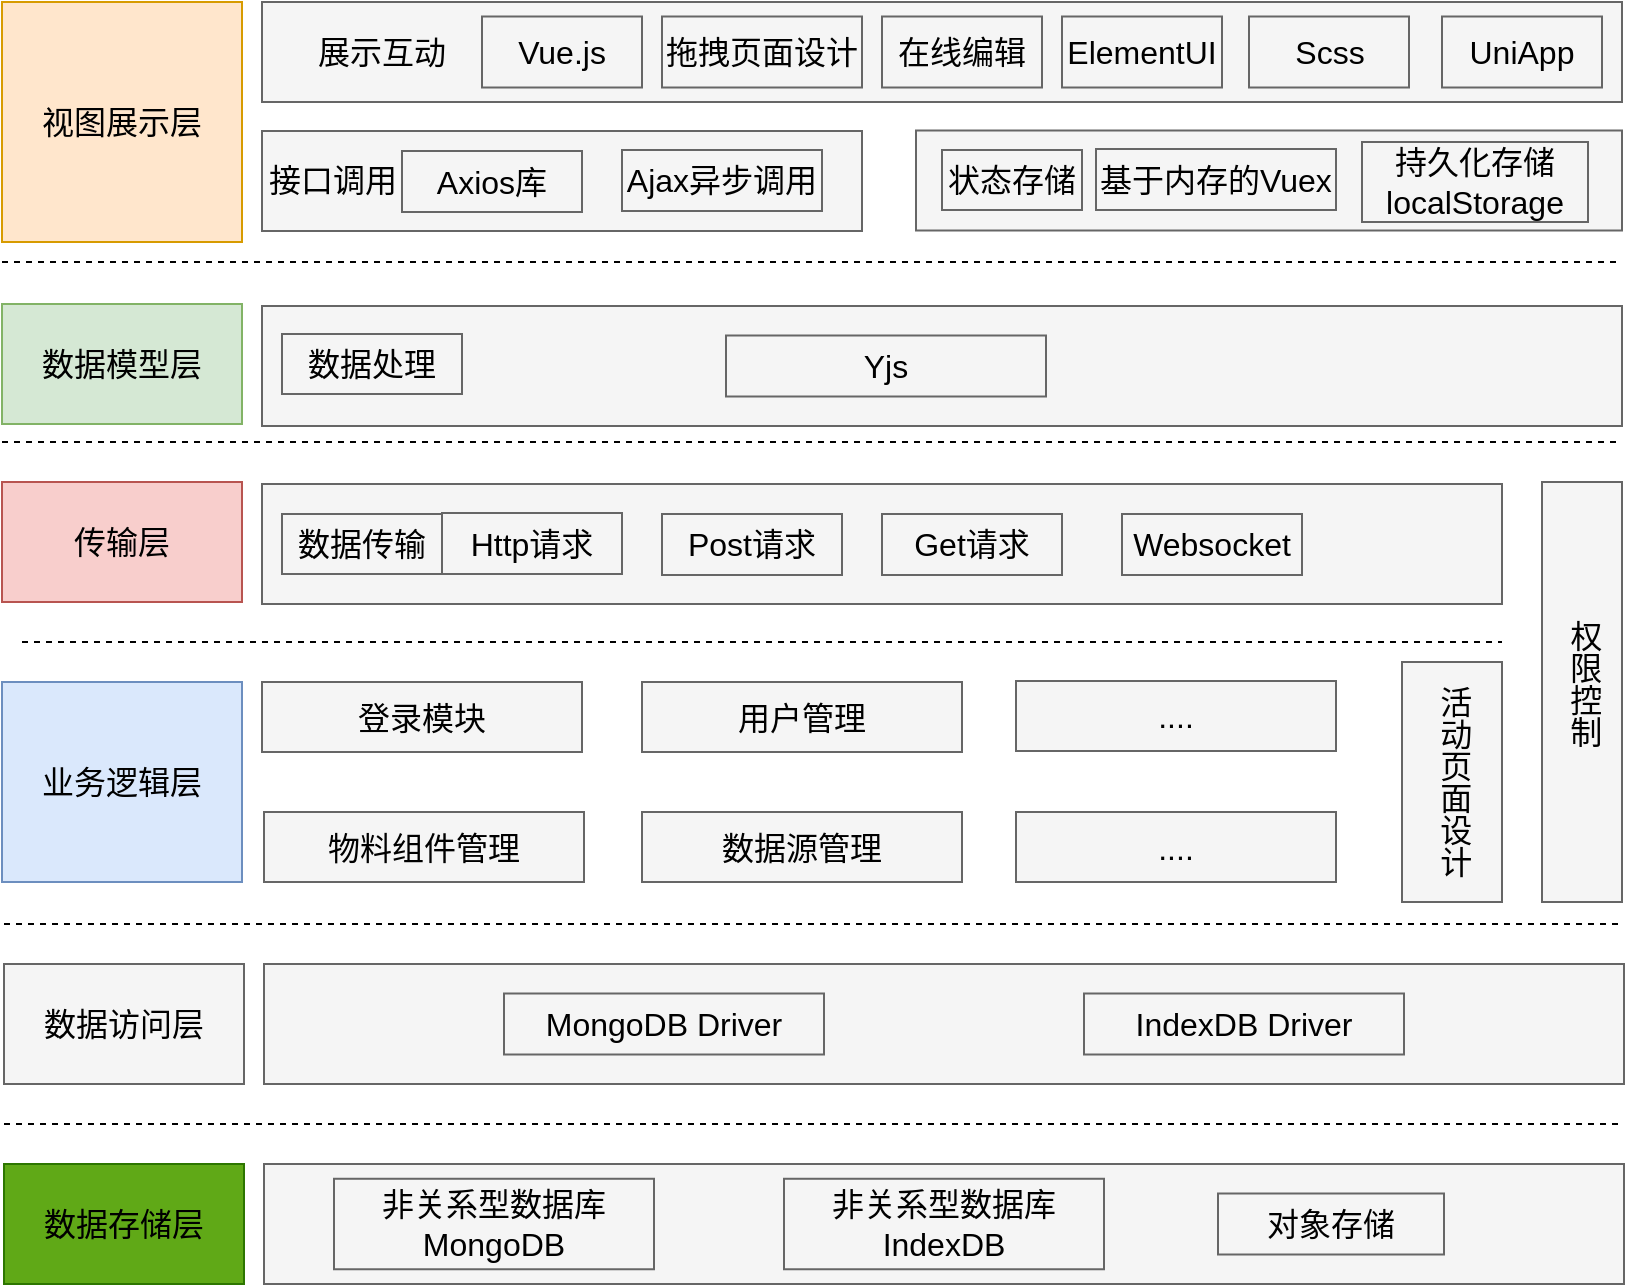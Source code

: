 <mxfile version="24.7.10">
  <diagram name="第 1 页" id="aa-gGl5EJUcE4eOUJS7o">
    <mxGraphModel dx="2074" dy="2314" grid="1" gridSize="10" guides="1" tooltips="1" connect="1" arrows="1" fold="1" page="1" pageScale="1" pageWidth="827" pageHeight="1169" math="0" shadow="0">
      <root>
        <mxCell id="0" />
        <mxCell id="1" parent="0" />
        <mxCell id="VzZtKRIuBbigzssa7Cag-1" value="视图展示层" style="rounded=0;whiteSpace=wrap;html=1;fontSize=16;fillColor=#ffe6cc;strokeColor=#d79b00;fontColor=default;" parent="1" vertex="1">
          <mxGeometry x="70" y="-30" width="120" height="120" as="geometry" />
        </mxCell>
        <mxCell id="VzZtKRIuBbigzssa7Cag-2" value="&lt;p class=&quot;MsoNormal&quot; style=&quot;margin: 0pt 0pt 0.0pt; text-align: justify; font-family: &amp;quot;Times New Roman&amp;quot;; font-size: 16px;&quot;&gt;传输层&lt;/p&gt;" style="rounded=0;whiteSpace=wrap;html=1;fontSize=16;fillColor=#f8cecc;strokeColor=#b85450;fontColor=default;" parent="1" vertex="1">
          <mxGeometry x="70" y="210" width="120" height="60" as="geometry" />
        </mxCell>
        <mxCell id="VzZtKRIuBbigzssa7Cag-3" value="&lt;p class=&quot;MsoNormal&quot; style=&quot;margin: 0pt 0pt 0.0pt; text-align: justify; font-family: &amp;quot;Times New Roman&amp;quot;; font-size: 16px;&quot;&gt;业务逻辑层&lt;/p&gt;" style="rounded=0;whiteSpace=wrap;html=1;fontSize=16;fillColor=#dae8fc;strokeColor=#6c8ebf;fontColor=default;" parent="1" vertex="1">
          <mxGeometry x="70" y="310" width="120" height="100" as="geometry" />
        </mxCell>
        <mxCell id="VzZtKRIuBbigzssa7Cag-4" value="&lt;p class=&quot;MsoNormal&quot; style=&quot;margin: 0pt 0pt 0.0pt; text-align: justify; font-family: &amp;quot;Times New Roman&amp;quot;; font-size: 16px;&quot;&gt;数据访问层&lt;/p&gt;" style="rounded=0;whiteSpace=wrap;html=1;fontSize=16;fillColor=#f5f5f5;fontColor=default;strokeColor=#666666;" parent="1" vertex="1">
          <mxGeometry x="71" y="451" width="120" height="60" as="geometry" />
        </mxCell>
        <mxCell id="VzZtKRIuBbigzssa7Cag-5" value="&lt;p class=&quot;MsoNormal&quot; style=&quot;margin: 0pt 0pt 0.0pt; text-align: justify; font-family: &amp;quot;Times New Roman&amp;quot;; font-size: 16px;&quot;&gt;数据存储层&lt;/p&gt;" style="rounded=0;whiteSpace=wrap;html=1;fontSize=16;fillColor=#60a917;fontColor=default;strokeColor=#2D7600;" parent="1" vertex="1">
          <mxGeometry x="71" y="551" width="120" height="60" as="geometry" />
        </mxCell>
        <mxCell id="VzZtKRIuBbigzssa7Cag-6" value="&lt;p class=&quot;MsoNormal&quot; style=&quot;margin: 0pt 0pt 0.0pt; text-align: justify; font-family: &amp;quot;Times New Roman&amp;quot;; font-size: 16px;&quot;&gt;数据模型层&lt;/p&gt;" style="rounded=0;whiteSpace=wrap;html=1;fontSize=16;fillColor=#d5e8d4;strokeColor=#82b366;fontColor=default;" parent="1" vertex="1">
          <mxGeometry x="70" y="121" width="120" height="60" as="geometry" />
        </mxCell>
        <mxCell id="VzZtKRIuBbigzssa7Cag-7" value="" style="rounded=0;whiteSpace=wrap;html=1;fontSize=16;fillColor=#f5f5f5;fontColor=default;strokeColor=#666666;" parent="1" vertex="1">
          <mxGeometry x="200" y="34.5" width="300" height="50" as="geometry" />
        </mxCell>
        <mxCell id="VzZtKRIuBbigzssa7Cag-20" value="Axios库" style="rounded=0;whiteSpace=wrap;html=1;fontSize=16;fillColor=#f5f5f5;fontColor=default;strokeColor=#666666;" parent="1" vertex="1">
          <mxGeometry x="270" y="44.5" width="90" height="30.5" as="geometry" />
        </mxCell>
        <mxCell id="VzZtKRIuBbigzssa7Cag-21" value="Ajax异步调用" style="rounded=0;whiteSpace=wrap;html=1;fontSize=16;fillColor=#f5f5f5;fontColor=default;strokeColor=#666666;" parent="1" vertex="1">
          <mxGeometry x="380" y="44" width="100" height="30.5" as="geometry" />
        </mxCell>
        <mxCell id="VzZtKRIuBbigzssa7Cag-22" value="" style="rounded=0;whiteSpace=wrap;html=1;fontSize=16;fillColor=#f5f5f5;fontColor=default;strokeColor=#666666;" parent="1" vertex="1">
          <mxGeometry x="527" y="34.25" width="353" height="50" as="geometry" />
        </mxCell>
        <mxCell id="VzZtKRIuBbigzssa7Cag-23" value="状态存储" style="text;html=1;strokeColor=#666666;fillColor=#f5f5f5;align=center;verticalAlign=middle;whiteSpace=wrap;rounded=0;fontSize=16;fontColor=default;" parent="1" vertex="1">
          <mxGeometry x="540" y="44" width="70" height="30" as="geometry" />
        </mxCell>
        <mxCell id="VzZtKRIuBbigzssa7Cag-24" value="基于内存的Vuex" style="rounded=0;whiteSpace=wrap;html=1;fontSize=16;fillColor=#f5f5f5;fontColor=default;strokeColor=#666666;" parent="1" vertex="1">
          <mxGeometry x="617" y="43.5" width="120" height="30.5" as="geometry" />
        </mxCell>
        <mxCell id="VzZtKRIuBbigzssa7Cag-25" value="持久化存储localStorage" style="rounded=0;whiteSpace=wrap;html=1;fontSize=16;fillColor=#f5f5f5;fontColor=default;strokeColor=#666666;" parent="1" vertex="1">
          <mxGeometry x="750" y="40" width="113" height="40" as="geometry" />
        </mxCell>
        <mxCell id="VzZtKRIuBbigzssa7Cag-26" value="" style="rounded=0;whiteSpace=wrap;html=1;fontSize=16;fillColor=#f5f5f5;fontColor=default;strokeColor=#666666;" parent="1" vertex="1">
          <mxGeometry x="200" y="122" width="680" height="60" as="geometry" />
        </mxCell>
        <mxCell id="VzZtKRIuBbigzssa7Cag-27" value="数据处理" style="text;html=1;strokeColor=#666666;fillColor=#f5f5f5;align=center;verticalAlign=middle;whiteSpace=wrap;rounded=0;fontSize=16;fontColor=default;" parent="1" vertex="1">
          <mxGeometry x="210" y="136" width="90" height="30" as="geometry" />
        </mxCell>
        <mxCell id="VzZtKRIuBbigzssa7Cag-28" value="Yjs" style="rounded=0;whiteSpace=wrap;html=1;fontSize=16;fillColor=#f5f5f5;fontColor=default;strokeColor=#666666;" parent="1" vertex="1">
          <mxGeometry x="432" y="136.75" width="160" height="30.5" as="geometry" />
        </mxCell>
        <mxCell id="VzZtKRIuBbigzssa7Cag-29" value="" style="rounded=0;whiteSpace=wrap;html=1;fontSize=16;fillColor=#f5f5f5;fontColor=default;strokeColor=#666666;" parent="1" vertex="1">
          <mxGeometry x="200" y="211" width="620" height="60" as="geometry" />
        </mxCell>
        <mxCell id="VzZtKRIuBbigzssa7Cag-30" value="数据传输" style="text;html=1;strokeColor=#666666;fillColor=#f5f5f5;align=center;verticalAlign=middle;whiteSpace=wrap;rounded=0;fontSize=16;fontColor=default;" parent="1" vertex="1">
          <mxGeometry x="210" y="226" width="80" height="30" as="geometry" />
        </mxCell>
        <mxCell id="VzZtKRIuBbigzssa7Cag-31" value="Http请求" style="rounded=0;whiteSpace=wrap;html=1;fontSize=16;fillColor=#f5f5f5;fontColor=default;strokeColor=#666666;" parent="1" vertex="1">
          <mxGeometry x="290" y="225.5" width="90" height="30.5" as="geometry" />
        </mxCell>
        <mxCell id="VzZtKRIuBbigzssa7Cag-32" value="Post请求" style="rounded=0;whiteSpace=wrap;html=1;fontSize=16;fillColor=#f5f5f5;fontColor=default;strokeColor=#666666;" parent="1" vertex="1">
          <mxGeometry x="400" y="226" width="90" height="30.5" as="geometry" />
        </mxCell>
        <mxCell id="VzZtKRIuBbigzssa7Cag-33" value="Get请求" style="rounded=0;whiteSpace=wrap;html=1;fontSize=16;fillColor=#f5f5f5;fontColor=default;strokeColor=#666666;" parent="1" vertex="1">
          <mxGeometry x="510" y="226" width="90" height="30.5" as="geometry" />
        </mxCell>
        <mxCell id="VzZtKRIuBbigzssa7Cag-34" value="Websocket" style="rounded=0;whiteSpace=wrap;html=1;fontSize=16;fillColor=#f5f5f5;fontColor=default;strokeColor=#666666;" parent="1" vertex="1">
          <mxGeometry x="630" y="226" width="90" height="30.5" as="geometry" />
        </mxCell>
        <mxCell id="VzZtKRIuBbigzssa7Cag-35" value="登录模块" style="rounded=0;whiteSpace=wrap;html=1;fontSize=16;fillColor=#f5f5f5;fontColor=default;strokeColor=#666666;" parent="1" vertex="1">
          <mxGeometry x="200" y="310" width="160" height="35" as="geometry" />
        </mxCell>
        <mxCell id="VzZtKRIuBbigzssa7Cag-36" value="物料组件管理" style="rounded=0;whiteSpace=wrap;html=1;fontSize=16;fillColor=#f5f5f5;fontColor=default;strokeColor=#666666;" parent="1" vertex="1">
          <mxGeometry x="201" y="375" width="160" height="35" as="geometry" />
        </mxCell>
        <mxCell id="VzZtKRIuBbigzssa7Cag-37" value="用户管理" style="rounded=0;whiteSpace=wrap;html=1;fontSize=16;fillColor=#f5f5f5;fontColor=default;strokeColor=#666666;" parent="1" vertex="1">
          <mxGeometry x="390" y="310" width="160" height="35" as="geometry" />
        </mxCell>
        <mxCell id="VzZtKRIuBbigzssa7Cag-38" value="数据源管理" style="rounded=0;whiteSpace=wrap;html=1;fontSize=16;fillColor=#f5f5f5;fontColor=default;strokeColor=#666666;" parent="1" vertex="1">
          <mxGeometry x="390" y="375" width="160" height="35" as="geometry" />
        </mxCell>
        <mxCell id="VzZtKRIuBbigzssa7Cag-39" value="...." style="rounded=0;whiteSpace=wrap;html=1;fontSize=16;fillColor=#f5f5f5;fontColor=default;strokeColor=#666666;" parent="1" vertex="1">
          <mxGeometry x="577" y="309.5" width="160" height="35" as="geometry" />
        </mxCell>
        <mxCell id="VzZtKRIuBbigzssa7Cag-40" value="...." style="rounded=0;whiteSpace=wrap;html=1;fontSize=16;fillColor=#f5f5f5;fontColor=default;strokeColor=#666666;" parent="1" vertex="1">
          <mxGeometry x="577" y="375" width="160" height="35" as="geometry" />
        </mxCell>
        <mxCell id="VzZtKRIuBbigzssa7Cag-41" value="" style="rounded=0;whiteSpace=wrap;html=1;fontSize=16;fillColor=#f5f5f5;fontColor=default;strokeColor=#666666;" parent="1" vertex="1">
          <mxGeometry x="770" y="300" width="50" height="120" as="geometry" />
        </mxCell>
        <mxCell id="VzZtKRIuBbigzssa7Cag-43" value="" style="rounded=0;whiteSpace=wrap;html=1;fontSize=16;fillColor=#f5f5f5;fontColor=default;strokeColor=#666666;" parent="1" vertex="1">
          <mxGeometry x="840" y="210" width="40" height="210" as="geometry" />
        </mxCell>
        <mxCell id="VzZtKRIuBbigzssa7Cag-45" value="" style="rounded=0;whiteSpace=wrap;html=1;fontSize=16;fillColor=#f5f5f5;fontColor=default;strokeColor=#666666;" parent="1" vertex="1">
          <mxGeometry x="201" y="451" width="680" height="60" as="geometry" />
        </mxCell>
        <mxCell id="VzZtKRIuBbigzssa7Cag-46" value="MongoDB Driver" style="rounded=0;whiteSpace=wrap;html=1;fontSize=16;fillColor=#f5f5f5;fontColor=default;strokeColor=#666666;" parent="1" vertex="1">
          <mxGeometry x="321" y="465.75" width="160" height="30.5" as="geometry" />
        </mxCell>
        <mxCell id="VzZtKRIuBbigzssa7Cag-47" value="IndexDB Driver" style="rounded=0;whiteSpace=wrap;html=1;fontSize=16;fillColor=#f5f5f5;fontColor=default;strokeColor=#666666;" parent="1" vertex="1">
          <mxGeometry x="611" y="465.75" width="160" height="30.5" as="geometry" />
        </mxCell>
        <mxCell id="VzZtKRIuBbigzssa7Cag-48" value="" style="rounded=0;whiteSpace=wrap;html=1;fontSize=16;fillColor=#f5f5f5;fontColor=default;strokeColor=#666666;" parent="1" vertex="1">
          <mxGeometry x="201" y="551" width="680" height="60" as="geometry" />
        </mxCell>
        <mxCell id="VzZtKRIuBbigzssa7Cag-49" value="非关系型数据库MongoDB" style="rounded=0;whiteSpace=wrap;html=1;fontSize=16;fillColor=#f5f5f5;fontColor=default;strokeColor=#666666;" parent="1" vertex="1">
          <mxGeometry x="236" y="558.38" width="160" height="45.25" as="geometry" />
        </mxCell>
        <mxCell id="VzZtKRIuBbigzssa7Cag-50" value="非关系型数据库IndexDB" style="rounded=0;whiteSpace=wrap;html=1;fontSize=16;fillColor=#f5f5f5;fontColor=default;strokeColor=#666666;" parent="1" vertex="1">
          <mxGeometry x="461" y="558.38" width="160" height="45.25" as="geometry" />
        </mxCell>
        <mxCell id="VzZtKRIuBbigzssa7Cag-51" value="对象存储" style="rounded=0;whiteSpace=wrap;html=1;fontSize=16;fillColor=#f5f5f5;fontColor=default;strokeColor=#666666;" parent="1" vertex="1">
          <mxGeometry x="678" y="565.75" width="113" height="30.5" as="geometry" />
        </mxCell>
        <mxCell id="VzZtKRIuBbigzssa7Cag-52" value="" style="endArrow=none;dashed=1;html=1;rounded=0;fontSize=16;fontColor=default;" parent="1" edge="1">
          <mxGeometry width="50" height="50" relative="1" as="geometry">
            <mxPoint x="70" y="100" as="sourcePoint" />
            <mxPoint x="880" y="100" as="targetPoint" />
          </mxGeometry>
        </mxCell>
        <mxCell id="VzZtKRIuBbigzssa7Cag-53" value="" style="endArrow=none;dashed=1;html=1;rounded=0;fontSize=16;fontColor=default;" parent="1" edge="1">
          <mxGeometry width="50" height="50" relative="1" as="geometry">
            <mxPoint x="70" y="190" as="sourcePoint" />
            <mxPoint x="880" y="190" as="targetPoint" />
          </mxGeometry>
        </mxCell>
        <mxCell id="VzZtKRIuBbigzssa7Cag-54" value="" style="endArrow=none;dashed=1;html=1;rounded=0;fontSize=16;fontColor=default;" parent="1" edge="1">
          <mxGeometry width="50" height="50" relative="1" as="geometry">
            <mxPoint x="80" y="290" as="sourcePoint" />
            <mxPoint x="820" y="290" as="targetPoint" />
          </mxGeometry>
        </mxCell>
        <mxCell id="VzZtKRIuBbigzssa7Cag-55" value="" style="endArrow=none;dashed=1;html=1;rounded=0;fontSize=16;fontColor=default;" parent="1" edge="1">
          <mxGeometry width="50" height="50" relative="1" as="geometry">
            <mxPoint x="71" y="531" as="sourcePoint" />
            <mxPoint x="881" y="531" as="targetPoint" />
          </mxGeometry>
        </mxCell>
        <mxCell id="VzZtKRIuBbigzssa7Cag-56" value="" style="endArrow=none;dashed=1;html=1;rounded=0;fontSize=16;fontColor=default;" parent="1" edge="1">
          <mxGeometry width="50" height="50" relative="1" as="geometry">
            <mxPoint x="71" y="431" as="sourcePoint" />
            <mxPoint x="881" y="431" as="targetPoint" />
          </mxGeometry>
        </mxCell>
        <mxCell id="VzZtKRIuBbigzssa7Cag-59" value="" style="rounded=0;whiteSpace=wrap;html=1;fillColor=#f5f5f5;fontColor=default;strokeColor=#666666;" parent="1" vertex="1">
          <mxGeometry x="200" y="-30" width="680" height="50" as="geometry" />
        </mxCell>
        <mxCell id="VzZtKRIuBbigzssa7Cag-72" value="Vue.js" style="rounded=0;whiteSpace=wrap;html=1;fontSize=16;fillColor=#f5f5f5;fontColor=default;strokeColor=#666666;" parent="1" vertex="1">
          <mxGeometry x="310" y="-22.75" width="80" height="35.5" as="geometry" />
        </mxCell>
        <mxCell id="VzZtKRIuBbigzssa7Cag-73" value="拖拽页面设计" style="rounded=0;whiteSpace=wrap;html=1;fontSize=16;fillColor=#f5f5f5;fontColor=default;strokeColor=#666666;" parent="1" vertex="1">
          <mxGeometry x="400" y="-22.75" width="100" height="35.5" as="geometry" />
        </mxCell>
        <mxCell id="VzZtKRIuBbigzssa7Cag-74" value="在线编辑" style="rounded=0;whiteSpace=wrap;html=1;fontSize=16;fillColor=#f5f5f5;fontColor=default;strokeColor=#666666;" parent="1" vertex="1">
          <mxGeometry x="510" y="-22.75" width="80" height="35.5" as="geometry" />
        </mxCell>
        <mxCell id="VzZtKRIuBbigzssa7Cag-75" value="ElementUI" style="rounded=0;whiteSpace=wrap;html=1;fontSize=16;fillColor=#f5f5f5;fontColor=default;strokeColor=#666666;" parent="1" vertex="1">
          <mxGeometry x="600" y="-22.75" width="80" height="35.5" as="geometry" />
        </mxCell>
        <mxCell id="VzZtKRIuBbigzssa7Cag-76" value="Scss" style="rounded=0;whiteSpace=wrap;html=1;fontSize=16;fillColor=#f5f5f5;fontColor=default;strokeColor=#666666;" parent="1" vertex="1">
          <mxGeometry x="693.5" y="-22.75" width="80" height="35.5" as="geometry" />
        </mxCell>
        <mxCell id="VzZtKRIuBbigzssa7Cag-77" value="UniApp" style="rounded=0;whiteSpace=wrap;html=1;fontSize=16;fillColor=#f5f5f5;fontColor=default;strokeColor=#666666;" parent="1" vertex="1">
          <mxGeometry x="790" y="-22.75" width="80" height="35.5" as="geometry" />
        </mxCell>
        <mxCell id="jU0OdiVJlkkip_FEu0aQ-2" value="&lt;font style=&quot;font-size: 16px;&quot;&gt;权限控制&lt;/font&gt;" style="text;html=1;align=center;verticalAlign=middle;whiteSpace=wrap;rounded=0;textDirection=vertical-lr;fontColor=default;" vertex="1" parent="1">
          <mxGeometry x="840" y="271" width="40" height="80" as="geometry" />
        </mxCell>
        <mxCell id="jU0OdiVJlkkip_FEu0aQ-7" value="&lt;span style=&quot;font-size: 16px;&quot;&gt;活动页面设计&lt;/span&gt;" style="text;html=1;align=center;verticalAlign=middle;whiteSpace=wrap;rounded=0;textDirection=vertical-lr;fontColor=default;" vertex="1" parent="1">
          <mxGeometry x="775" y="310" width="40" height="100" as="geometry" />
        </mxCell>
        <mxCell id="jU0OdiVJlkkip_FEu0aQ-8" value="&lt;font style=&quot;font-size: 16px;&quot;&gt;接口调用&lt;/font&gt;" style="text;html=1;align=center;verticalAlign=middle;whiteSpace=wrap;rounded=0;fontColor=default;" vertex="1" parent="1">
          <mxGeometry x="201" y="43.5" width="69" height="30" as="geometry" />
        </mxCell>
        <mxCell id="jU0OdiVJlkkip_FEu0aQ-9" value="展示互动" style="text;html=1;align=center;verticalAlign=middle;whiteSpace=wrap;rounded=0;fontSize=16;fontColor=default;" vertex="1" parent="1">
          <mxGeometry x="220" y="-20" width="80" height="30" as="geometry" />
        </mxCell>
      </root>
    </mxGraphModel>
  </diagram>
</mxfile>
